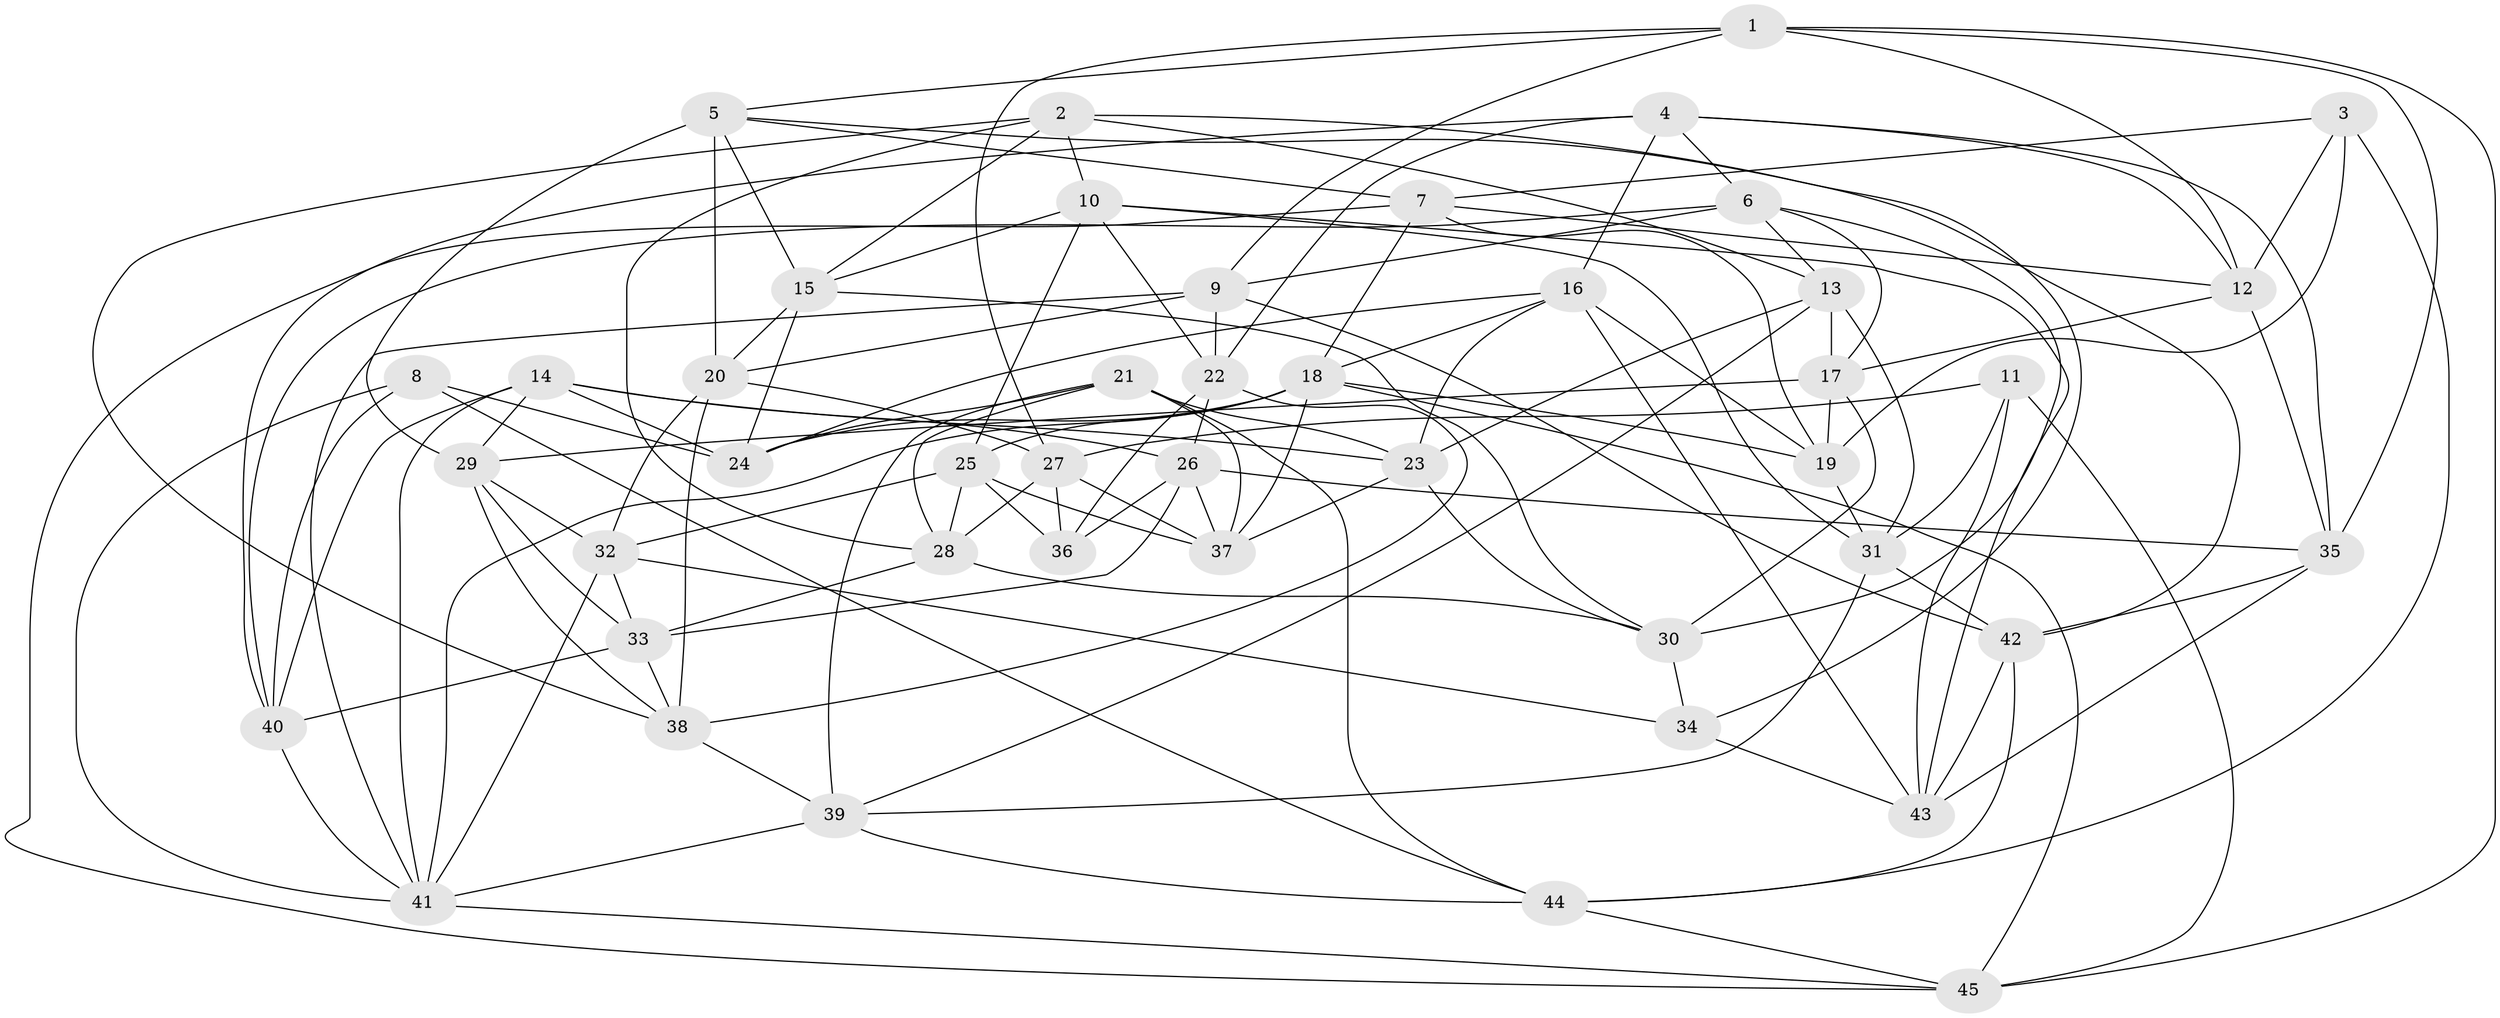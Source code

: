 // original degree distribution, {4: 1.0}
// Generated by graph-tools (version 1.1) at 2025/50/03/09/25 03:50:44]
// undirected, 45 vertices, 132 edges
graph export_dot {
graph [start="1"]
  node [color=gray90,style=filled];
  1;
  2;
  3;
  4;
  5;
  6;
  7;
  8;
  9;
  10;
  11;
  12;
  13;
  14;
  15;
  16;
  17;
  18;
  19;
  20;
  21;
  22;
  23;
  24;
  25;
  26;
  27;
  28;
  29;
  30;
  31;
  32;
  33;
  34;
  35;
  36;
  37;
  38;
  39;
  40;
  41;
  42;
  43;
  44;
  45;
  1 -- 5 [weight=1.0];
  1 -- 9 [weight=1.0];
  1 -- 12 [weight=1.0];
  1 -- 27 [weight=1.0];
  1 -- 35 [weight=1.0];
  1 -- 45 [weight=1.0];
  2 -- 10 [weight=1.0];
  2 -- 13 [weight=1.0];
  2 -- 15 [weight=1.0];
  2 -- 28 [weight=1.0];
  2 -- 34 [weight=1.0];
  2 -- 38 [weight=1.0];
  3 -- 7 [weight=1.0];
  3 -- 12 [weight=1.0];
  3 -- 19 [weight=1.0];
  3 -- 44 [weight=1.0];
  4 -- 6 [weight=1.0];
  4 -- 12 [weight=1.0];
  4 -- 16 [weight=1.0];
  4 -- 22 [weight=1.0];
  4 -- 35 [weight=1.0];
  4 -- 40 [weight=1.0];
  5 -- 7 [weight=1.0];
  5 -- 15 [weight=1.0];
  5 -- 20 [weight=1.0];
  5 -- 29 [weight=1.0];
  5 -- 42 [weight=1.0];
  6 -- 9 [weight=1.0];
  6 -- 13 [weight=1.0];
  6 -- 17 [weight=1.0];
  6 -- 30 [weight=1.0];
  6 -- 40 [weight=1.0];
  7 -- 12 [weight=1.0];
  7 -- 18 [weight=1.0];
  7 -- 19 [weight=1.0];
  7 -- 45 [weight=1.0];
  8 -- 24 [weight=1.0];
  8 -- 40 [weight=1.0];
  8 -- 41 [weight=1.0];
  8 -- 44 [weight=1.0];
  9 -- 20 [weight=1.0];
  9 -- 22 [weight=1.0];
  9 -- 41 [weight=1.0];
  9 -- 42 [weight=1.0];
  10 -- 15 [weight=1.0];
  10 -- 22 [weight=1.0];
  10 -- 25 [weight=1.0];
  10 -- 31 [weight=1.0];
  10 -- 43 [weight=1.0];
  11 -- 27 [weight=1.0];
  11 -- 31 [weight=1.0];
  11 -- 43 [weight=1.0];
  11 -- 45 [weight=1.0];
  12 -- 17 [weight=1.0];
  12 -- 35 [weight=1.0];
  13 -- 17 [weight=1.0];
  13 -- 23 [weight=1.0];
  13 -- 31 [weight=1.0];
  13 -- 39 [weight=1.0];
  14 -- 23 [weight=1.0];
  14 -- 24 [weight=1.0];
  14 -- 26 [weight=1.0];
  14 -- 29 [weight=1.0];
  14 -- 40 [weight=1.0];
  14 -- 41 [weight=1.0];
  15 -- 20 [weight=1.0];
  15 -- 24 [weight=1.0];
  15 -- 30 [weight=1.0];
  16 -- 18 [weight=1.0];
  16 -- 19 [weight=1.0];
  16 -- 23 [weight=1.0];
  16 -- 24 [weight=1.0];
  16 -- 43 [weight=1.0];
  17 -- 19 [weight=1.0];
  17 -- 29 [weight=1.0];
  17 -- 30 [weight=1.0];
  18 -- 19 [weight=1.0];
  18 -- 24 [weight=1.0];
  18 -- 25 [weight=1.0];
  18 -- 37 [weight=1.0];
  18 -- 41 [weight=1.0];
  18 -- 45 [weight=1.0];
  19 -- 31 [weight=1.0];
  20 -- 27 [weight=1.0];
  20 -- 32 [weight=1.0];
  20 -- 38 [weight=1.0];
  21 -- 23 [weight=1.0];
  21 -- 24 [weight=1.0];
  21 -- 28 [weight=1.0];
  21 -- 37 [weight=1.0];
  21 -- 39 [weight=1.0];
  21 -- 44 [weight=1.0];
  22 -- 26 [weight=1.0];
  22 -- 36 [weight=1.0];
  22 -- 38 [weight=1.0];
  23 -- 30 [weight=1.0];
  23 -- 37 [weight=1.0];
  25 -- 28 [weight=1.0];
  25 -- 32 [weight=1.0];
  25 -- 36 [weight=1.0];
  25 -- 37 [weight=1.0];
  26 -- 33 [weight=1.0];
  26 -- 35 [weight=1.0];
  26 -- 36 [weight=1.0];
  26 -- 37 [weight=1.0];
  27 -- 28 [weight=1.0];
  27 -- 36 [weight=1.0];
  27 -- 37 [weight=1.0];
  28 -- 30 [weight=1.0];
  28 -- 33 [weight=1.0];
  29 -- 32 [weight=1.0];
  29 -- 33 [weight=1.0];
  29 -- 38 [weight=1.0];
  30 -- 34 [weight=1.0];
  31 -- 39 [weight=1.0];
  31 -- 42 [weight=1.0];
  32 -- 33 [weight=1.0];
  32 -- 34 [weight=1.0];
  32 -- 41 [weight=1.0];
  33 -- 38 [weight=1.0];
  33 -- 40 [weight=1.0];
  34 -- 43 [weight=1.0];
  35 -- 42 [weight=1.0];
  35 -- 43 [weight=1.0];
  38 -- 39 [weight=1.0];
  39 -- 41 [weight=1.0];
  39 -- 44 [weight=1.0];
  40 -- 41 [weight=1.0];
  41 -- 45 [weight=1.0];
  42 -- 43 [weight=1.0];
  42 -- 44 [weight=1.0];
  44 -- 45 [weight=1.0];
}
